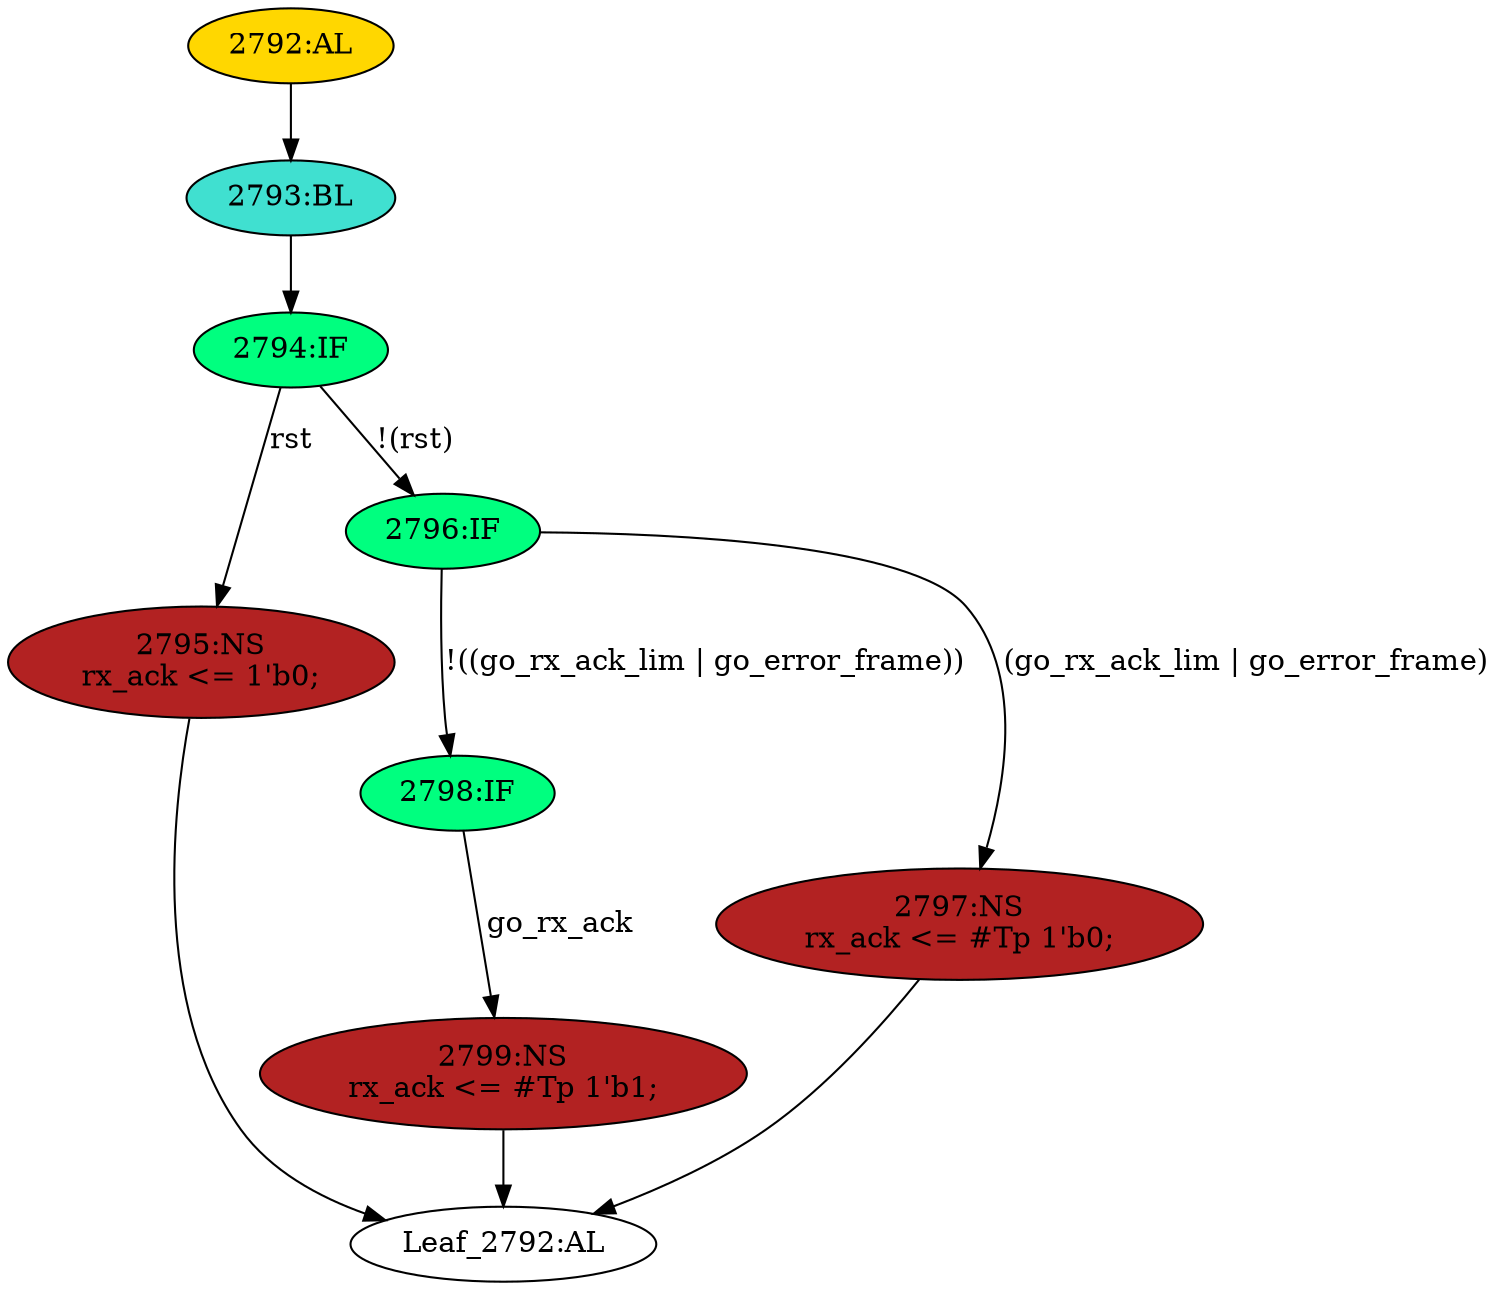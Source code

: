strict digraph "" {
	node [label="\N"];
	"2798:IF"	 [ast="<pyverilog.vparser.ast.IfStatement object at 0x7f44f69334d0>",
		fillcolor=springgreen,
		label="2798:IF",
		statements="[]",
		style=filled,
		typ=IfStatement];
	"2799:NS"	 [ast="<pyverilog.vparser.ast.NonblockingSubstitution object at 0x7f44f6933510>",
		fillcolor=firebrick,
		label="2799:NS
rx_ack <= #Tp 1'b1;",
		statements="[<pyverilog.vparser.ast.NonblockingSubstitution object at 0x7f44f6933510>]",
		style=filled,
		typ=NonblockingSubstitution];
	"2798:IF" -> "2799:NS"	 [cond="['go_rx_ack']",
		label=go_rx_ack,
		lineno=2798];
	"2797:NS"	 [ast="<pyverilog.vparser.ast.NonblockingSubstitution object at 0x7f44f6933710>",
		fillcolor=firebrick,
		label="2797:NS
rx_ack <= #Tp 1'b0;",
		statements="[<pyverilog.vparser.ast.NonblockingSubstitution object at 0x7f44f6933710>]",
		style=filled,
		typ=NonblockingSubstitution];
	"Leaf_2792:AL"	 [def_var="['rx_ack']",
		label="Leaf_2792:AL"];
	"2797:NS" -> "Leaf_2792:AL"	 [cond="[]",
		lineno=None];
	"2793:BL"	 [ast="<pyverilog.vparser.ast.Block object at 0x7f44f69338d0>",
		fillcolor=turquoise,
		label="2793:BL",
		statements="[]",
		style=filled,
		typ=Block];
	"2794:IF"	 [ast="<pyverilog.vparser.ast.IfStatement object at 0x7f44f6933910>",
		fillcolor=springgreen,
		label="2794:IF",
		statements="[]",
		style=filled,
		typ=IfStatement];
	"2793:BL" -> "2794:IF"	 [cond="[]",
		lineno=None];
	"2792:AL"	 [ast="<pyverilog.vparser.ast.Always object at 0x7f44f6933c50>",
		clk_sens=True,
		fillcolor=gold,
		label="2792:AL",
		sens="['clk', 'rst']",
		statements="[]",
		style=filled,
		typ=Always,
		use_var="['rst', 'go_rx_ack', 'go_error_frame', 'go_rx_ack_lim']"];
	"2792:AL" -> "2793:BL"	 [cond="[]",
		lineno=None];
	"2799:NS" -> "Leaf_2792:AL"	 [cond="[]",
		lineno=None];
	"2795:NS"	 [ast="<pyverilog.vparser.ast.NonblockingSubstitution object at 0x7f44f6933ad0>",
		fillcolor=firebrick,
		label="2795:NS
rx_ack <= 1'b0;",
		statements="[<pyverilog.vparser.ast.NonblockingSubstitution object at 0x7f44f6933ad0>]",
		style=filled,
		typ=NonblockingSubstitution];
	"2795:NS" -> "Leaf_2792:AL"	 [cond="[]",
		lineno=None];
	"2796:IF"	 [ast="<pyverilog.vparser.ast.IfStatement object at 0x7f44f6933950>",
		fillcolor=springgreen,
		label="2796:IF",
		statements="[]",
		style=filled,
		typ=IfStatement];
	"2796:IF" -> "2798:IF"	 [cond="['go_rx_ack_lim', 'go_error_frame']",
		label="!((go_rx_ack_lim | go_error_frame))",
		lineno=2796];
	"2796:IF" -> "2797:NS"	 [cond="['go_rx_ack_lim', 'go_error_frame']",
		label="(go_rx_ack_lim | go_error_frame)",
		lineno=2796];
	"2794:IF" -> "2795:NS"	 [cond="['rst']",
		label=rst,
		lineno=2794];
	"2794:IF" -> "2796:IF"	 [cond="['rst']",
		label="!(rst)",
		lineno=2794];
}
